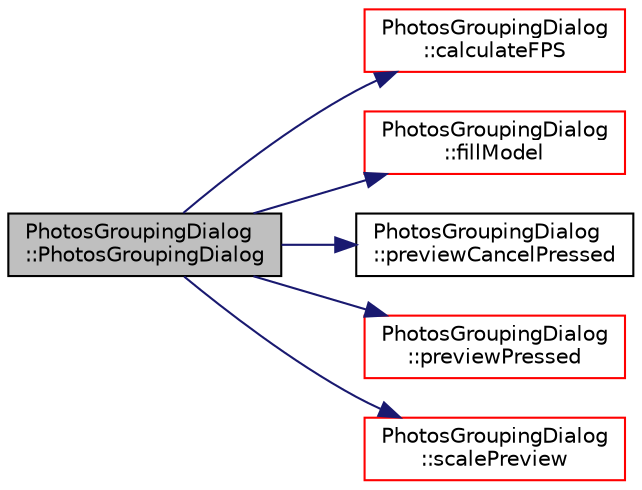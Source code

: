 digraph "PhotosGroupingDialog::PhotosGroupingDialog"
{
 // LATEX_PDF_SIZE
  edge [fontname="Helvetica",fontsize="10",labelfontname="Helvetica",labelfontsize="10"];
  node [fontname="Helvetica",fontsize="10",shape=record];
  rankdir="LR";
  Node1 [label="PhotosGroupingDialog\l::PhotosGroupingDialog",height=0.2,width=0.4,color="black", fillcolor="grey75", style="filled", fontcolor="black",tooltip=" "];
  Node1 -> Node2 [color="midnightblue",fontsize="10",style="solid",fontname="Helvetica"];
  Node2 [label="PhotosGroupingDialog\l::calculateFPS",height=0.2,width=0.4,color="red", fillcolor="white", style="filled",URL="$class_photos_grouping_dialog.html#aea8f68ac5b06f0a246ae6cc04d80e82e",tooltip=" "];
  Node1 -> Node6 [color="midnightblue",fontsize="10",style="solid",fontname="Helvetica"];
  Node6 [label="PhotosGroupingDialog\l::fillModel",height=0.2,width=0.4,color="red", fillcolor="white", style="filled",URL="$class_photos_grouping_dialog.html#a5602e18dab61025c041f53bbe3e59254",tooltip=" "];
  Node1 -> Node9 [color="midnightblue",fontsize="10",style="solid",fontname="Helvetica"];
  Node9 [label="PhotosGroupingDialog\l::previewCancelPressed",height=0.2,width=0.4,color="black", fillcolor="white", style="filled",URL="$class_photos_grouping_dialog.html#acdd897a76c29645a0d8bdc3eb814e78e",tooltip=" "];
  Node1 -> Node10 [color="midnightblue",fontsize="10",style="solid",fontname="Helvetica"];
  Node10 [label="PhotosGroupingDialog\l::previewPressed",height=0.2,width=0.4,color="red", fillcolor="white", style="filled",URL="$class_photos_grouping_dialog.html#a4fe16c0e98343d75ed8386a35e2f1471",tooltip=" "];
  Node1 -> Node35 [color="midnightblue",fontsize="10",style="solid",fontname="Helvetica"];
  Node35 [label="PhotosGroupingDialog\l::scalePreview",height=0.2,width=0.4,color="red", fillcolor="white", style="filled",URL="$class_photos_grouping_dialog.html#ab7e1db7fe4e3ea6211b59044e362c900",tooltip=" "];
}
